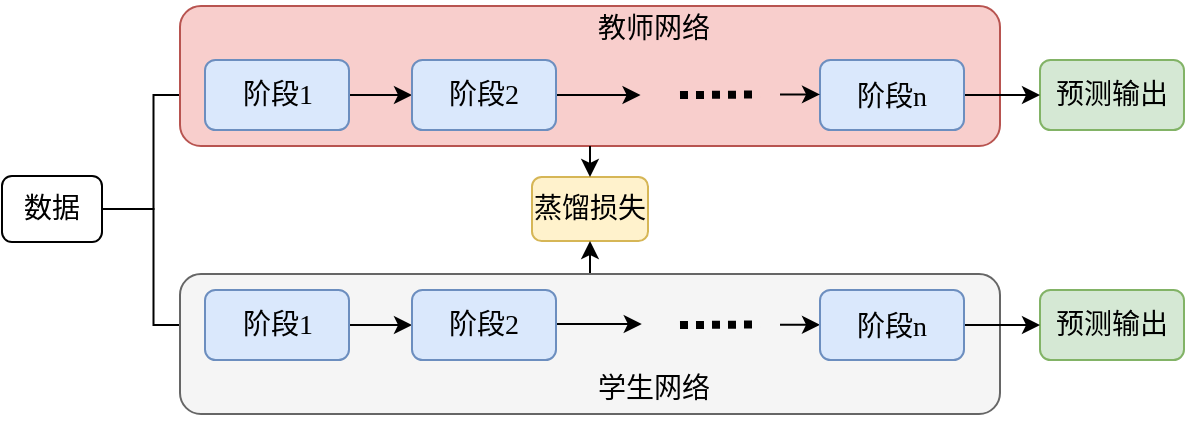 <mxfile version="24.4.9" type="github">
  <diagram name="第 1 页" id="Zz-yE3sN_qA-QzTztnrS">
    <mxGraphModel dx="593" dy="325" grid="0" gridSize="10" guides="0" tooltips="1" connect="1" arrows="1" fold="1" page="1" pageScale="1" pageWidth="827" pageHeight="1169" background="#ffffff" math="1" shadow="0">
      <root>
        <mxCell id="0" />
        <mxCell id="1" parent="0" />
        <mxCell id="QJUvaWRR7z4gIF_uDeEF-1" style="edgeStyle=orthogonalEdgeStyle;rounded=0;orthogonalLoop=1;jettySize=auto;html=1;entryX=0;entryY=0.5;entryDx=0;entryDy=0;" parent="1" source="QJUvaWRR7z4gIF_uDeEF-3" target="QJUvaWRR7z4gIF_uDeEF-8" edge="1">
          <mxGeometry relative="1" as="geometry" />
        </mxCell>
        <mxCell id="QJUvaWRR7z4gIF_uDeEF-2" style="edgeStyle=orthogonalEdgeStyle;rounded=0;orthogonalLoop=1;jettySize=auto;html=1;entryX=0;entryY=0.5;entryDx=0;entryDy=0;" parent="1" source="QJUvaWRR7z4gIF_uDeEF-3" target="QJUvaWRR7z4gIF_uDeEF-21" edge="1">
          <mxGeometry relative="1" as="geometry" />
        </mxCell>
        <mxCell id="QJUvaWRR7z4gIF_uDeEF-3" value="&lt;font style=&quot;font-size: 14px;&quot; face=&quot;宋体&quot;&gt;数据&lt;/font&gt;" style="rounded=1;whiteSpace=wrap;html=1;" parent="1" vertex="1">
          <mxGeometry x="30" y="355" width="50" height="33" as="geometry" />
        </mxCell>
        <mxCell id="QJUvaWRR7z4gIF_uDeEF-4" value="&lt;font style=&quot;font-size: 14px;&quot; face=&quot;宋体&quot;&gt;蒸馏损失&lt;/font&gt;" style="rounded=1;whiteSpace=wrap;html=1;fillColor=#fff2cc;strokeColor=#d6b656;" parent="1" vertex="1">
          <mxGeometry x="295" y="355.5" width="58" height="32" as="geometry" />
        </mxCell>
        <mxCell id="QJUvaWRR7z4gIF_uDeEF-5" value="" style="group" parent="1" vertex="1" connectable="0">
          <mxGeometry x="119" y="270" width="502" height="70" as="geometry" />
        </mxCell>
        <mxCell id="QJUvaWRR7z4gIF_uDeEF-6" value="" style="rounded=1;whiteSpace=wrap;html=1;fillColor=#f8cecc;strokeColor=#b85450;" parent="QJUvaWRR7z4gIF_uDeEF-5" vertex="1">
          <mxGeometry width="410" height="70" as="geometry" />
        </mxCell>
        <mxCell id="QJUvaWRR7z4gIF_uDeEF-7" style="edgeStyle=orthogonalEdgeStyle;rounded=0;orthogonalLoop=1;jettySize=auto;html=1;entryX=0;entryY=0.5;entryDx=0;entryDy=0;" parent="QJUvaWRR7z4gIF_uDeEF-5" source="QJUvaWRR7z4gIF_uDeEF-8" target="QJUvaWRR7z4gIF_uDeEF-11" edge="1">
          <mxGeometry relative="1" as="geometry" />
        </mxCell>
        <mxCell id="QJUvaWRR7z4gIF_uDeEF-8" value="&lt;font style=&quot;font-size: 14px;&quot; face=&quot;宋体&quot;&gt;阶段1&lt;/font&gt;" style="rounded=1;whiteSpace=wrap;html=1;fillColor=#dae8fc;strokeColor=#6c8ebf;" parent="QJUvaWRR7z4gIF_uDeEF-5" vertex="1">
          <mxGeometry x="12.5" y="27" width="72" height="35" as="geometry" />
        </mxCell>
        <mxCell id="QJUvaWRR7z4gIF_uDeEF-9" value="&lt;font style=&quot;font-size: 14px;&quot; face=&quot;宋体&quot;&gt;预测输出&lt;/font&gt;" style="rounded=1;whiteSpace=wrap;html=1;fillColor=#d5e8d4;strokeColor=#82b366;" parent="QJUvaWRR7z4gIF_uDeEF-5" vertex="1">
          <mxGeometry x="430" y="27" width="72" height="35" as="geometry" />
        </mxCell>
        <mxCell id="QJUvaWRR7z4gIF_uDeEF-10" style="edgeStyle=orthogonalEdgeStyle;rounded=0;orthogonalLoop=1;jettySize=auto;html=1;" parent="QJUvaWRR7z4gIF_uDeEF-5" source="QJUvaWRR7z4gIF_uDeEF-11" edge="1">
          <mxGeometry relative="1" as="geometry">
            <mxPoint x="230.275" y="44.5" as="targetPoint" />
          </mxGeometry>
        </mxCell>
        <mxCell id="QJUvaWRR7z4gIF_uDeEF-11" value="&lt;font style=&quot;font-size: 14px;&quot; face=&quot;宋体&quot;&gt;阶段2&lt;/font&gt;" style="rounded=1;whiteSpace=wrap;html=1;fillColor=#dae8fc;strokeColor=#6c8ebf;" parent="QJUvaWRR7z4gIF_uDeEF-5" vertex="1">
          <mxGeometry x="116" y="27" width="72" height="35" as="geometry" />
        </mxCell>
        <mxCell id="QJUvaWRR7z4gIF_uDeEF-12" value="" style="endArrow=none;dashed=1;html=1;rounded=0;dashPattern=1 1;strokeWidth=4;" parent="QJUvaWRR7z4gIF_uDeEF-5" edge="1">
          <mxGeometry width="50" height="50" relative="1" as="geometry">
            <mxPoint x="250" y="44.52" as="sourcePoint" />
            <mxPoint x="290" y="44.26" as="targetPoint" />
          </mxGeometry>
        </mxCell>
        <mxCell id="QJUvaWRR7z4gIF_uDeEF-13" style="edgeStyle=orthogonalEdgeStyle;rounded=0;orthogonalLoop=1;jettySize=auto;html=1;entryX=0;entryY=0.5;entryDx=0;entryDy=0;" parent="QJUvaWRR7z4gIF_uDeEF-5" source="QJUvaWRR7z4gIF_uDeEF-14" target="QJUvaWRR7z4gIF_uDeEF-9" edge="1">
          <mxGeometry relative="1" as="geometry" />
        </mxCell>
        <mxCell id="QJUvaWRR7z4gIF_uDeEF-14" value="&lt;font style=&quot;font-size: 14px;&quot;&gt;&lt;font face=&quot;宋体&quot;&gt;阶段&lt;/font&gt;&lt;font face=&quot;Times New Roman&quot;&gt;n&lt;/font&gt;&lt;/font&gt;" style="rounded=1;whiteSpace=wrap;html=1;fillColor=#dae8fc;strokeColor=#6c8ebf;" parent="QJUvaWRR7z4gIF_uDeEF-5" vertex="1">
          <mxGeometry x="320" y="27" width="72" height="35" as="geometry" />
        </mxCell>
        <mxCell id="QJUvaWRR7z4gIF_uDeEF-15" style="edgeStyle=orthogonalEdgeStyle;rounded=0;orthogonalLoop=1;jettySize=auto;html=1;exitX=0;exitY=0.5;exitDx=0;exitDy=0;entryX=0;entryY=0.5;entryDx=0;entryDy=0;" parent="QJUvaWRR7z4gIF_uDeEF-5" edge="1">
          <mxGeometry relative="1" as="geometry">
            <mxPoint x="320" y="44.81" as="targetPoint" />
            <mxPoint x="300" y="44.189" as="sourcePoint" />
          </mxGeometry>
        </mxCell>
        <mxCell id="QJUvaWRR7z4gIF_uDeEF-16" value="&lt;font style=&quot;font-size: 14px;&quot; face=&quot;宋体&quot;&gt;教师网络&lt;/font&gt;" style="text;align=center;html=1;verticalAlign=middle;whiteSpace=wrap;rounded=1;strokeWidth=1;perimeterSpacing=10;" parent="QJUvaWRR7z4gIF_uDeEF-5" vertex="1">
          <mxGeometry x="200" y="-3" width="74" height="30" as="geometry" />
        </mxCell>
        <mxCell id="QJUvaWRR7z4gIF_uDeEF-17" style="edgeStyle=orthogonalEdgeStyle;rounded=0;orthogonalLoop=1;jettySize=auto;html=1;exitX=0.5;exitY=1;exitDx=0;exitDy=0;entryX=0.5;entryY=0;entryDx=0;entryDy=0;" parent="1" source="QJUvaWRR7z4gIF_uDeEF-6" target="QJUvaWRR7z4gIF_uDeEF-4" edge="1">
          <mxGeometry relative="1" as="geometry" />
        </mxCell>
        <mxCell id="QJUvaWRR7z4gIF_uDeEF-18" style="edgeStyle=orthogonalEdgeStyle;rounded=0;orthogonalLoop=1;jettySize=auto;html=1;exitX=0.5;exitY=0;exitDx=0;exitDy=0;entryX=0.5;entryY=1;entryDx=0;entryDy=0;" parent="1" source="QJUvaWRR7z4gIF_uDeEF-19" target="QJUvaWRR7z4gIF_uDeEF-4" edge="1">
          <mxGeometry relative="1" as="geometry" />
        </mxCell>
        <mxCell id="QJUvaWRR7z4gIF_uDeEF-19" value="" style="rounded=1;whiteSpace=wrap;html=1;fillColor=#f5f5f5;strokeColor=#666666;fontColor=#333333;" parent="1" vertex="1">
          <mxGeometry x="119" y="404" width="410" height="70" as="geometry" />
        </mxCell>
        <mxCell id="QJUvaWRR7z4gIF_uDeEF-20" style="edgeStyle=orthogonalEdgeStyle;rounded=0;orthogonalLoop=1;jettySize=auto;html=1;entryX=0;entryY=0.5;entryDx=0;entryDy=0;" parent="1" source="QJUvaWRR7z4gIF_uDeEF-21" target="QJUvaWRR7z4gIF_uDeEF-24" edge="1">
          <mxGeometry relative="1" as="geometry" />
        </mxCell>
        <mxCell id="QJUvaWRR7z4gIF_uDeEF-21" value="&lt;font style=&quot;font-size: 14px;&quot; face=&quot;宋体&quot;&gt;阶段1&lt;/font&gt;" style="rounded=1;whiteSpace=wrap;html=1;fillColor=#dae8fc;strokeColor=#6c8ebf;" parent="1" vertex="1">
          <mxGeometry x="131.5" y="412" width="72" height="35" as="geometry" />
        </mxCell>
        <mxCell id="QJUvaWRR7z4gIF_uDeEF-22" value="&lt;font style=&quot;font-size: 14px;&quot; face=&quot;宋体&quot;&gt;预测输出&lt;/font&gt;" style="rounded=1;whiteSpace=wrap;html=1;fillColor=#d5e8d4;strokeColor=#82b366;" parent="1" vertex="1">
          <mxGeometry x="549" y="412" width="72" height="35" as="geometry" />
        </mxCell>
        <mxCell id="QJUvaWRR7z4gIF_uDeEF-23" style="edgeStyle=orthogonalEdgeStyle;rounded=0;orthogonalLoop=1;jettySize=auto;html=1;" parent="1" source="QJUvaWRR7z4gIF_uDeEF-24" edge="1">
          <mxGeometry relative="1" as="geometry">
            <mxPoint x="349.881" y="429" as="targetPoint" />
          </mxGeometry>
        </mxCell>
        <mxCell id="QJUvaWRR7z4gIF_uDeEF-24" value="&lt;font style=&quot;font-size: 14px;&quot; face=&quot;宋体&quot;&gt;阶段2&lt;/font&gt;" style="rounded=1;whiteSpace=wrap;html=1;fillColor=#dae8fc;strokeColor=#6c8ebf;" parent="1" vertex="1">
          <mxGeometry x="235" y="412" width="72" height="35" as="geometry" />
        </mxCell>
        <mxCell id="QJUvaWRR7z4gIF_uDeEF-25" value="" style="endArrow=none;dashed=1;html=1;rounded=0;dashPattern=1 1;strokeWidth=4;" parent="1" edge="1">
          <mxGeometry width="50" height="50" relative="1" as="geometry">
            <mxPoint x="369" y="429.52" as="sourcePoint" />
            <mxPoint x="409" y="429.26" as="targetPoint" />
          </mxGeometry>
        </mxCell>
        <mxCell id="QJUvaWRR7z4gIF_uDeEF-26" style="edgeStyle=orthogonalEdgeStyle;rounded=0;orthogonalLoop=1;jettySize=auto;html=1;" parent="1" source="QJUvaWRR7z4gIF_uDeEF-28" target="QJUvaWRR7z4gIF_uDeEF-22" edge="1">
          <mxGeometry relative="1" as="geometry" />
        </mxCell>
        <mxCell id="QJUvaWRR7z4gIF_uDeEF-27" style="edgeStyle=orthogonalEdgeStyle;rounded=0;orthogonalLoop=1;jettySize=auto;html=1;exitX=0;exitY=0.5;exitDx=0;exitDy=0;entryX=0;entryY=0.5;entryDx=0;entryDy=0;" parent="1" target="QJUvaWRR7z4gIF_uDeEF-28" edge="1">
          <mxGeometry relative="1" as="geometry">
            <mxPoint x="419" y="429.379" as="sourcePoint" />
          </mxGeometry>
        </mxCell>
        <mxCell id="QJUvaWRR7z4gIF_uDeEF-28" value="&lt;font style=&quot;font-size: 14px;&quot;&gt;&lt;font face=&quot;宋体&quot;&gt;阶段&lt;/font&gt;&lt;font face=&quot;Times New Roman&quot;&gt;n&lt;/font&gt;&lt;/font&gt;" style="rounded=1;whiteSpace=wrap;html=1;fillColor=#dae8fc;strokeColor=#6c8ebf;" parent="1" vertex="1">
          <mxGeometry x="439" y="412" width="72" height="35" as="geometry" />
        </mxCell>
        <mxCell id="QJUvaWRR7z4gIF_uDeEF-29" value="&lt;font style=&quot;font-size: 14px;&quot; face=&quot;宋体&quot;&gt;学生网络&lt;/font&gt;" style="text;align=center;html=1;verticalAlign=middle;whiteSpace=wrap;rounded=1;strokeWidth=1;perimeterSpacing=10;" parent="1" vertex="1">
          <mxGeometry x="319" y="447" width="74" height="30" as="geometry" />
        </mxCell>
      </root>
    </mxGraphModel>
  </diagram>
</mxfile>

